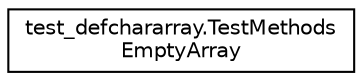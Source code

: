 digraph "Graphical Class Hierarchy"
{
 // LATEX_PDF_SIZE
  edge [fontname="Helvetica",fontsize="10",labelfontname="Helvetica",labelfontsize="10"];
  node [fontname="Helvetica",fontsize="10",shape=record];
  rankdir="LR";
  Node0 [label="test_defchararray.TestMethods\lEmptyArray",height=0.2,width=0.4,color="black", fillcolor="white", style="filled",URL="$classtest__defchararray_1_1TestMethodsEmptyArray.html",tooltip=" "];
}
